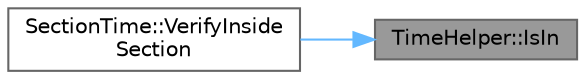 digraph "TimeHelper::IsIn"
{
 // LATEX_PDF_SIZE
  bgcolor="transparent";
  edge [fontname=Helvetica,fontsize=10,labelfontname=Helvetica,labelfontsize=10];
  node [fontname=Helvetica,fontsize=10,shape=box,height=0.2,width=0.4];
  rankdir="RL";
  Node1 [id="Node000001",label="TimeHelper::IsIn",height=0.2,width=0.4,color="gray40", fillcolor="grey60", style="filled", fontcolor="black",tooltip="Checks if a date is within a specified range."];
  Node1 -> Node2 [id="edge1_Node000001_Node000002",dir="back",color="steelblue1",style="solid",tooltip=" "];
  Node2 [id="Node000002",label="SectionTime::VerifyInside\lSection",height=0.2,width=0.4,color="grey40", fillcolor="white", style="filled",URL="$class_section_time.html#a2ec27825bff2c25cbb552048aeddcbb9",tooltip="Verifies if the current time is within the section's start and end times."];
}
